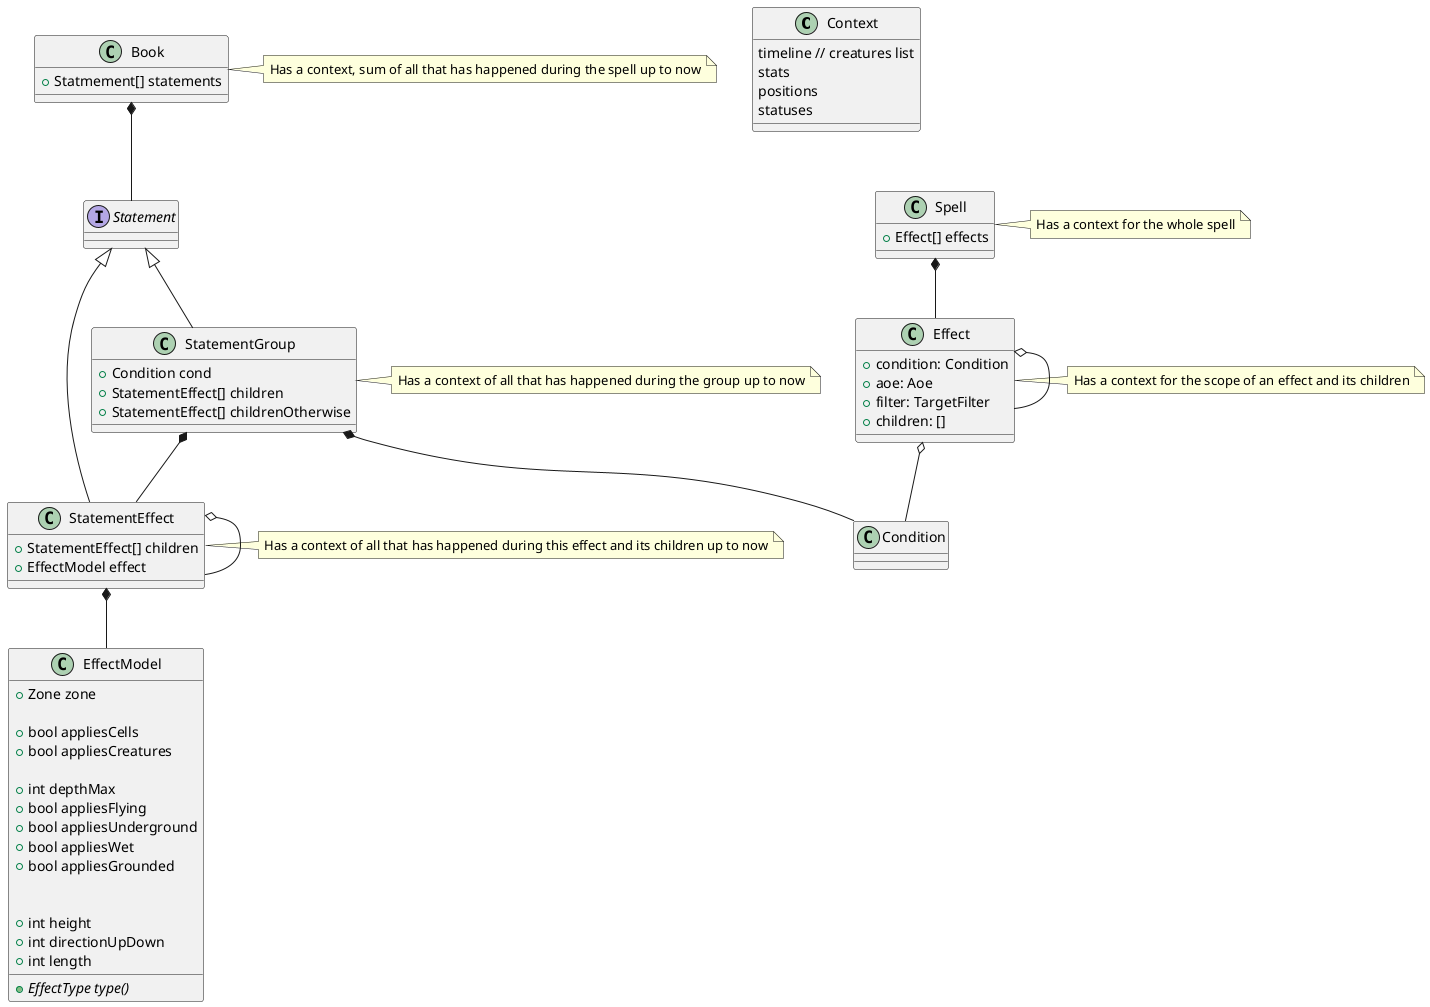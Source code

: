 @startuml


class Context {
	timeline // creatures list
	stats
	positions
	statuses
}


' Book {
' 	ApReduceEffect {
' 		ret: 5,
' 		children: [
' 			Effect { }
' 		]
' 	}
' }



class Effect {
	+condition: Condition
	+aoe: Aoe
	+filter: TargetFilter
	+children: []
}
note right: Has a context for the scope of an effect and its children
Effect o-- Effect
Effect o-- Condition
class Spell {
	+Effect[] effects
}
note right: Has a context for the whole spell
Spell *-- Effect




class EffectModel {
	+Zone zone
	
	+bool appliesCells
	+bool appliesCreatures

	+int depthMax
	' +int towerHeightMax
	' +bool towerFromBottom
	+bool appliesFlying
	+bool appliesUnderground
	+bool appliesWet
	+bool appliesGrounded


	+int height
	+int directionUpDown
	+int length

	{abstract} +EffectType type()
}

class Book {
	+Statmement[] statements
}
note right: Has a context, sum of all that has happened during the spell up to now
Book *-- Statement

interface Statement {}
Statement <|-- StatementGroup
Statement <|-- StatementEffect

class StatementGroup {
	+Condition cond
	+StatementEffect[] children
	+StatementEffect[] childrenOtherwise
}
note right: Has a context of all that has happened during the group up to now
StatementGroup *-- Condition
StatementGroup *-- StatementEffect

class StatementEffect {
	+StatementEffect[] children
	+EffectModel effect
}
note right: Has a context of all that has happened during this effect and its children up to now
StatementEffect *-- EffectModel
StatementEffect o-- StatementEffect






@enduml
